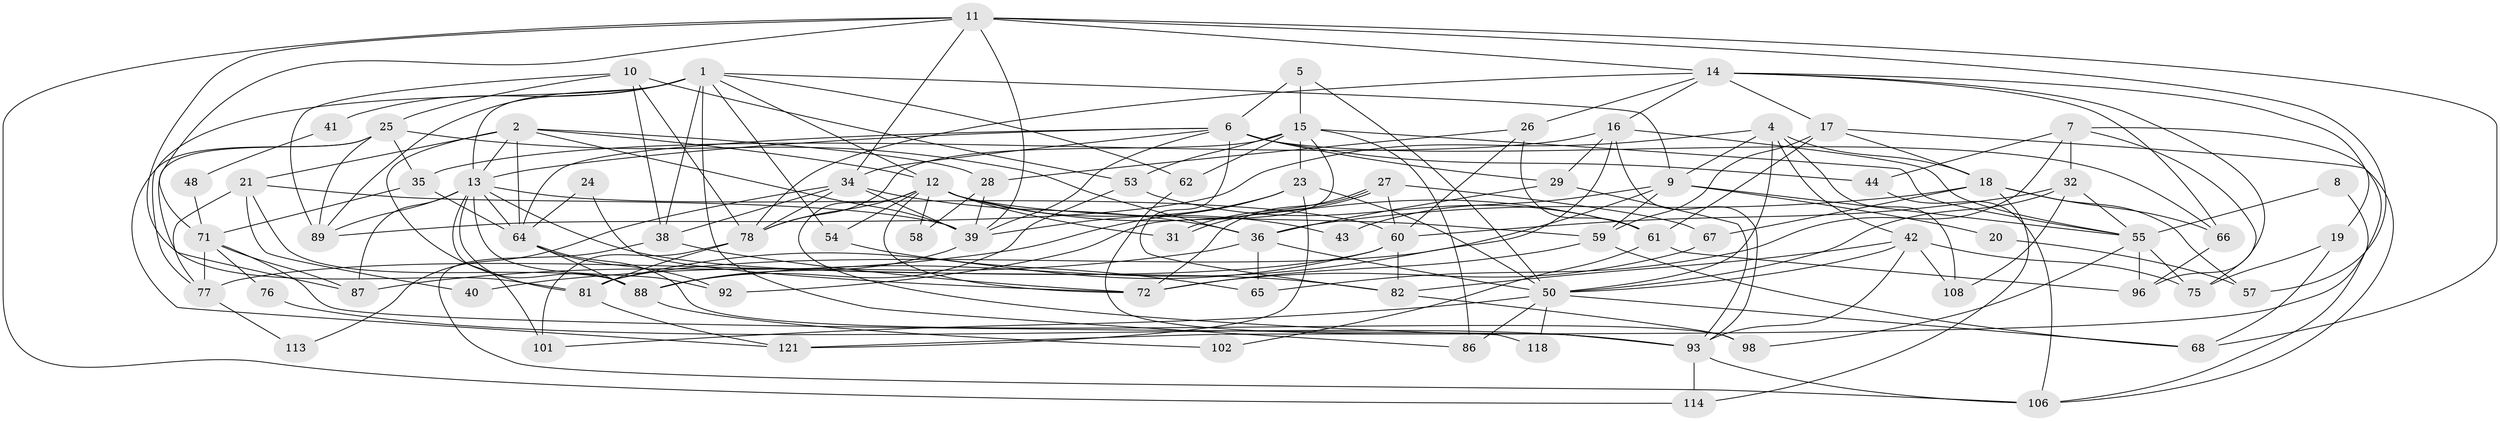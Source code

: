 // Generated by graph-tools (version 1.1) at 2025/23/03/03/25 07:23:59]
// undirected, 79 vertices, 195 edges
graph export_dot {
graph [start="1"]
  node [color=gray90,style=filled];
  1 [super="+3"];
  2 [super="+52"];
  4 [super="+22"];
  5;
  6 [super="+33"];
  7 [super="+37"];
  8;
  9 [super="+120"];
  10 [super="+74"];
  11 [super="+30"];
  12 [super="+112"];
  13 [super="+100"];
  14 [super="+90"];
  15 [super="+45"];
  16 [super="+115"];
  17 [super="+47"];
  18 [super="+84"];
  19 [super="+46"];
  20;
  21;
  23 [super="+63"];
  24;
  25 [super="+49"];
  26 [super="+51"];
  27;
  28;
  29;
  31;
  32;
  34 [super="+91"];
  35 [super="+117"];
  36 [super="+99"];
  38;
  39 [super="+119"];
  40;
  41;
  42 [super="+56"];
  43;
  44;
  48;
  50 [super="+95"];
  53 [super="+70"];
  54;
  55 [super="+83"];
  57;
  58;
  59 [super="+69"];
  60 [super="+116"];
  61 [super="+94"];
  62 [super="+107"];
  64 [super="+73"];
  65;
  66 [super="+85"];
  67;
  68;
  71 [super="+109"];
  72 [super="+79"];
  75;
  76;
  77 [super="+80"];
  78 [super="+110"];
  81 [super="+105"];
  82 [super="+103"];
  86;
  87;
  88 [super="+97"];
  89;
  92;
  93 [super="+104"];
  96;
  98;
  101;
  102;
  106 [super="+111"];
  108;
  113;
  114;
  118;
  121;
  1 -- 9 [weight=2];
  1 -- 41 [weight=2];
  1 -- 13;
  1 -- 38;
  1 -- 54;
  1 -- 86;
  1 -- 89;
  1 -- 77;
  1 -- 12;
  1 -- 62;
  2 -- 21;
  2 -- 64;
  2 -- 81;
  2 -- 13;
  2 -- 12;
  2 -- 28;
  2 -- 39;
  4 -- 42;
  4 -- 9;
  4 -- 50;
  4 -- 108;
  4 -- 89;
  4 -- 18;
  5 -- 15;
  5 -- 6;
  5 -- 50;
  6 -- 82;
  6 -- 39;
  6 -- 44;
  6 -- 29;
  6 -- 13;
  6 -- 34;
  6 -- 64;
  6 -- 66;
  7 -- 32;
  7 -- 121;
  7 -- 65;
  7 -- 75;
  7 -- 44;
  8 -- 106;
  8 -- 55;
  9 -- 59;
  9 -- 81;
  9 -- 20;
  9 -- 55;
  9 -- 43;
  10 -- 25;
  10 -- 38;
  10 -- 53;
  10 -- 89;
  10 -- 78;
  11 -- 114;
  11 -- 14;
  11 -- 34;
  11 -- 81;
  11 -- 68;
  11 -- 71;
  11 -- 39;
  11 -- 57;
  12 -- 31;
  12 -- 43;
  12 -- 59;
  12 -- 61;
  12 -- 72;
  12 -- 54;
  12 -- 118;
  12 -- 58;
  12 -- 78;
  13 -- 87;
  13 -- 88;
  13 -- 92;
  13 -- 82;
  13 -- 89;
  13 -- 101;
  13 -- 64;
  13 -- 60;
  14 -- 17;
  14 -- 26;
  14 -- 66;
  14 -- 96;
  14 -- 19;
  14 -- 78;
  14 -- 16;
  15 -- 92;
  15 -- 23;
  15 -- 78;
  15 -- 53;
  15 -- 86;
  15 -- 55;
  15 -- 62;
  16 -- 35;
  16 -- 29;
  16 -- 93;
  16 -- 88;
  16 -- 55;
  17 -- 59;
  17 -- 61;
  17 -- 18;
  17 -- 106;
  18 -- 57;
  18 -- 67;
  18 -- 114;
  18 -- 36;
  18 -- 66;
  19 -- 75;
  19 -- 68;
  20 -- 57;
  21 -- 39;
  21 -- 40;
  21 -- 77;
  21 -- 88;
  23 -- 87 [weight=2];
  23 -- 39;
  23 -- 121;
  23 -- 50;
  24 -- 64;
  24 -- 72;
  25 -- 87;
  25 -- 35;
  25 -- 89;
  25 -- 36;
  25 -- 121;
  26 -- 28;
  26 -- 61;
  26 -- 60;
  27 -- 31;
  27 -- 31;
  27 -- 67;
  27 -- 72;
  27 -- 60;
  28 -- 39;
  28 -- 58;
  29 -- 36;
  29 -- 93;
  32 -- 55;
  32 -- 60;
  32 -- 108;
  32 -- 50;
  34 -- 78;
  34 -- 38;
  34 -- 39;
  34 -- 113;
  34 -- 36;
  35 -- 64;
  35 -- 71;
  36 -- 65;
  36 -- 50;
  36 -- 40;
  38 -- 106;
  38 -- 72;
  39 -- 88;
  41 -- 48;
  42 -- 75;
  42 -- 82;
  42 -- 93;
  42 -- 108;
  42 -- 50;
  44 -- 106;
  48 -- 71;
  50 -- 68;
  50 -- 101;
  50 -- 86;
  50 -- 118;
  53 -- 61;
  53 -- 88;
  54 -- 65;
  55 -- 96;
  55 -- 75;
  55 -- 98;
  59 -- 72;
  59 -- 68;
  60 -- 81;
  60 -- 82;
  60 -- 77;
  61 -- 96;
  61 -- 102;
  62 -- 93;
  64 -- 98;
  64 -- 88;
  64 -- 92;
  66 -- 96;
  67 -- 72;
  71 -- 76;
  71 -- 87;
  71 -- 93;
  71 -- 77;
  76 -- 93;
  77 -- 113;
  78 -- 81;
  78 -- 101;
  81 -- 121;
  82 -- 98;
  88 -- 102;
  93 -- 114 [weight=2];
  93 -- 106;
}
